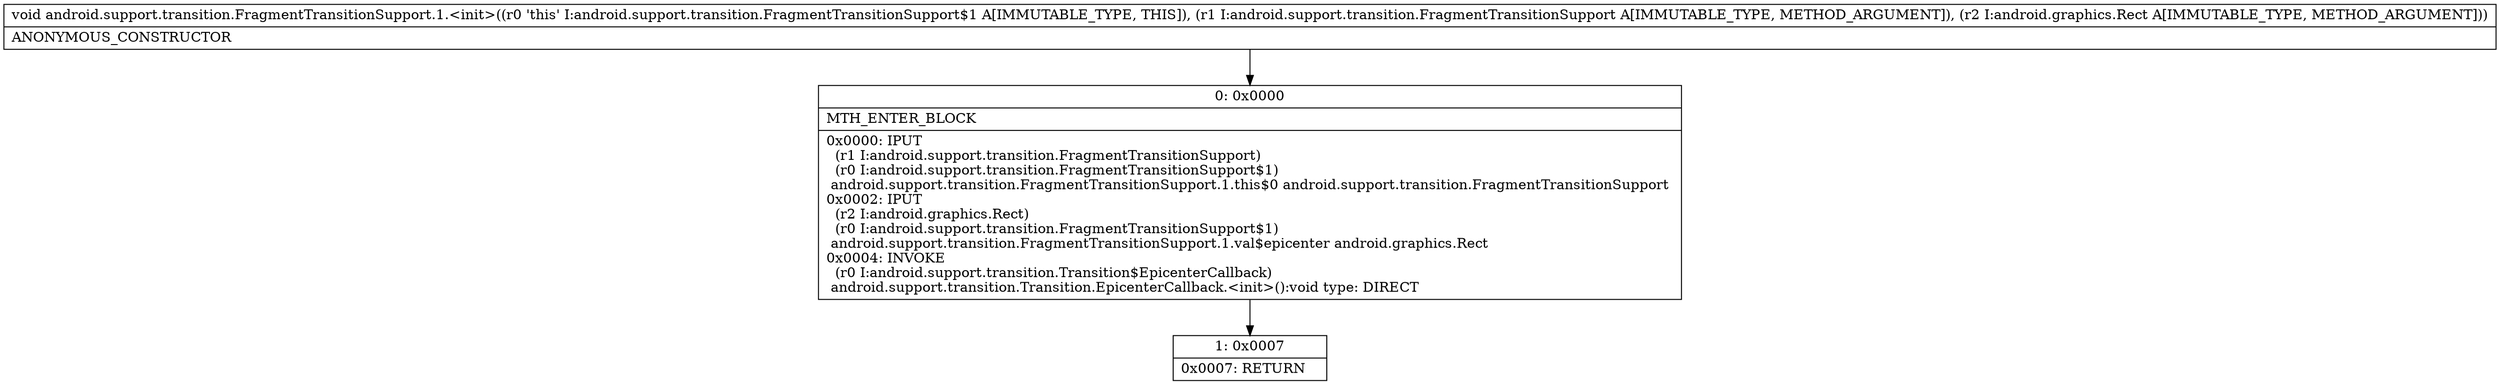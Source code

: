 digraph "CFG forandroid.support.transition.FragmentTransitionSupport.1.\<init\>(Landroid\/support\/transition\/FragmentTransitionSupport;Landroid\/graphics\/Rect;)V" {
Node_0 [shape=record,label="{0\:\ 0x0000|MTH_ENTER_BLOCK\l|0x0000: IPUT  \l  (r1 I:android.support.transition.FragmentTransitionSupport)\l  (r0 I:android.support.transition.FragmentTransitionSupport$1)\l android.support.transition.FragmentTransitionSupport.1.this$0 android.support.transition.FragmentTransitionSupport \l0x0002: IPUT  \l  (r2 I:android.graphics.Rect)\l  (r0 I:android.support.transition.FragmentTransitionSupport$1)\l android.support.transition.FragmentTransitionSupport.1.val$epicenter android.graphics.Rect \l0x0004: INVOKE  \l  (r0 I:android.support.transition.Transition$EpicenterCallback)\l android.support.transition.Transition.EpicenterCallback.\<init\>():void type: DIRECT \l}"];
Node_1 [shape=record,label="{1\:\ 0x0007|0x0007: RETURN   \l}"];
MethodNode[shape=record,label="{void android.support.transition.FragmentTransitionSupport.1.\<init\>((r0 'this' I:android.support.transition.FragmentTransitionSupport$1 A[IMMUTABLE_TYPE, THIS]), (r1 I:android.support.transition.FragmentTransitionSupport A[IMMUTABLE_TYPE, METHOD_ARGUMENT]), (r2 I:android.graphics.Rect A[IMMUTABLE_TYPE, METHOD_ARGUMENT]))  | ANONYMOUS_CONSTRUCTOR\l}"];
MethodNode -> Node_0;
Node_0 -> Node_1;
}

